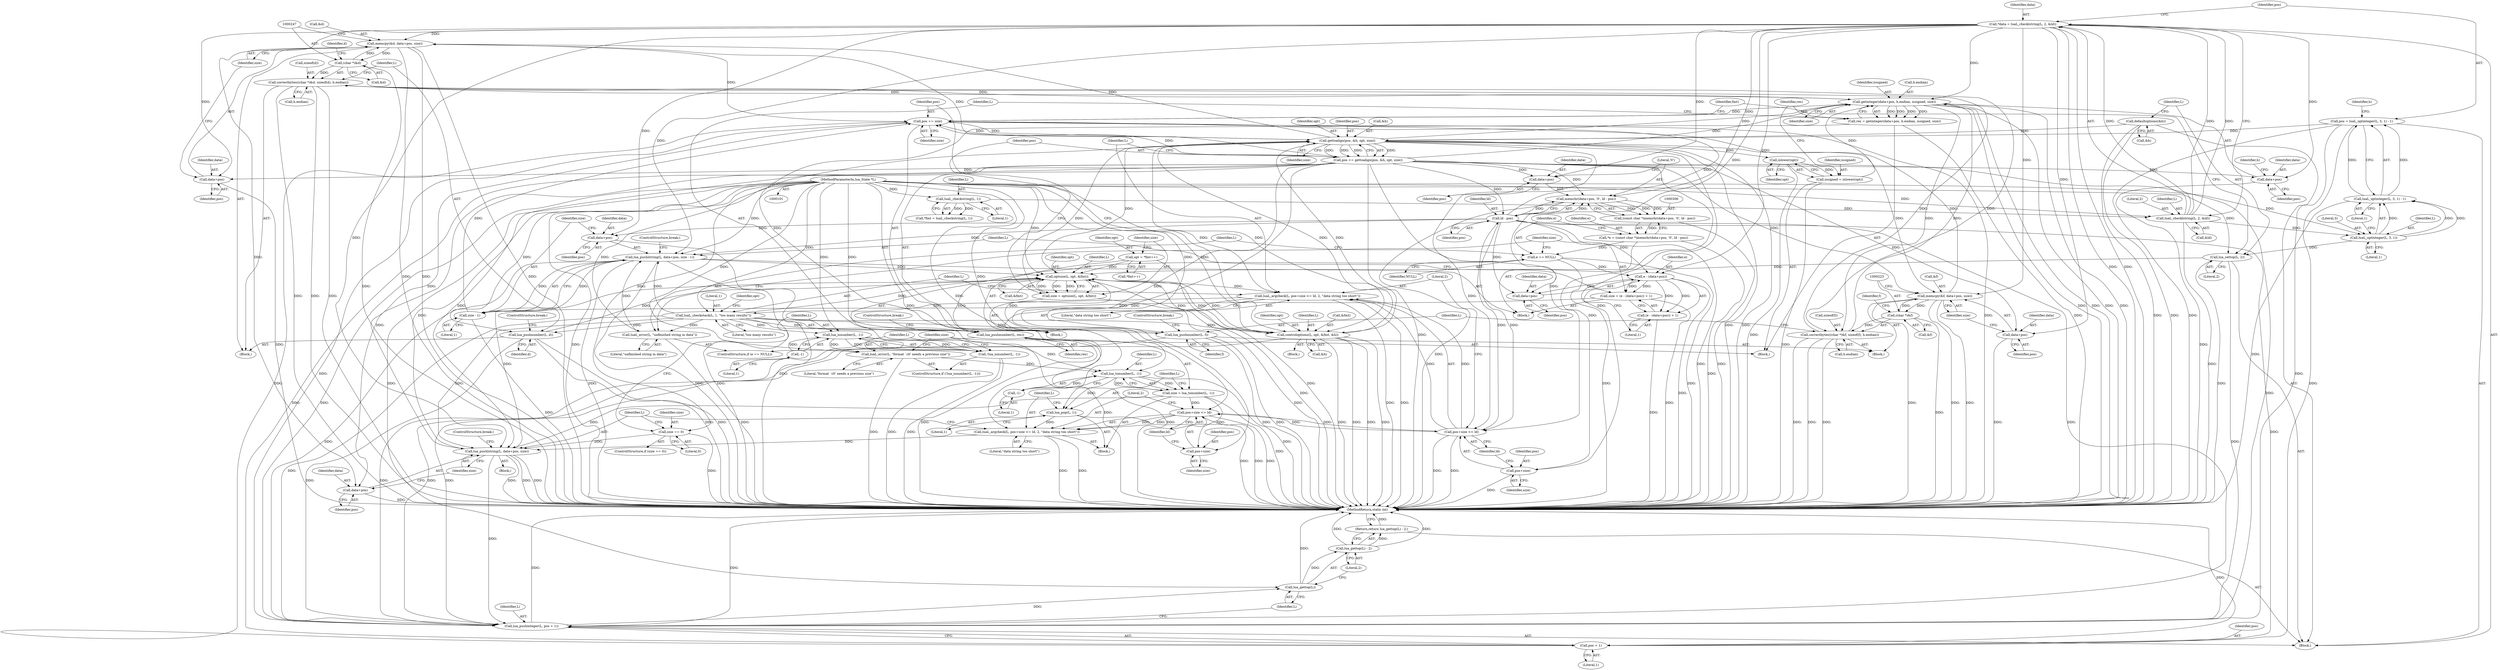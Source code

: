 digraph "1_redis_1eb08bcd4634ae42ec45e8284923ac048beaa4c3@API" {
"1000238" [label="(Call,memcpy(&d, data+pos, size))"];
"1000246" [label="(Call,(char *)&d)"];
"1000238" [label="(Call,memcpy(&d, data+pos, size))"];
"1000113" [label="(Call,*data = luaL_checklstring(L, 2, &ld))"];
"1000115" [label="(Call,luaL_checklstring(L, 2, &ld))"];
"1000108" [label="(Call,luaL_checkstring(L, 1))"];
"1000102" [label="(MethodParameterIn,lua_State *L)"];
"1000153" [label="(Call,pos += gettoalign(pos, &h, opt, size))"];
"1000155" [label="(Call,gettoalign(pos, &h, opt, size))"];
"1000348" [label="(Call,pos += size)"];
"1000293" [label="(Call,lua_pushlstring(L, data+pos, size))"];
"1000284" [label="(Call,luaL_argcheck(L, pos+size <= ld, 2, \"data string too short\"))"];
"1000281" [label="(Call,lua_pop(L, 1))"];
"1000277" [label="(Call,lua_tonumber(L, -1))"];
"1000268" [label="(Call,lua_isnumber(L, -1))"];
"1000170" [label="(Call,luaL_checkstack(L, 1, \"too many results\"))"];
"1000161" [label="(Call,luaL_argcheck(L, pos+size <= ld, 2, \"data string too short\"))"];
"1000148" [label="(Call,optsize(L, opt, &fmt))"];
"1000331" [label="(Call,lua_pushlstring(L, data+pos, size - 1))"];
"1000319" [label="(Call,luaL_error(L, \"unfinished string in data\"))"];
"1000312" [label="(Call,ld - pos)"];
"1000163" [label="(Call,pos+size <= ld)"];
"1000286" [label="(Call,pos+size <= ld)"];
"1000275" [label="(Call,size = lua_tonumber(L, -1))"];
"1000336" [label="(Call,size - 1)"];
"1000322" [label="(Call,size = (e - (data+pos)) + 1)"];
"1000325" [label="(Call,e - (data+pos))"];
"1000316" [label="(Call,e == NULL)"];
"1000303" [label="(Call,*e = (const char *)memchr(data+pos, '\0', ld - pos))"];
"1000305" [label="(Call,(const char *)memchr(data+pos, '\0', ld - pos))"];
"1000307" [label="(Call,memchr(data+pos, '\0', ld - pos))"];
"1000341" [label="(Call,controloptions(L, opt, &fmt, &h))"];
"1000231" [label="(Call,lua_pushnumber(L, f))"];
"1000132" [label="(Call,lua_settop(L, 2))"];
"1000124" [label="(Call,luaL_optinteger(L, 3, 1))"];
"1000204" [label="(Call,lua_pushnumber(L, res))"];
"1000193" [label="(Call,res = getinteger(data+pos, h.endian, issigned, size))"];
"1000195" [label="(Call,getinteger(data+pos, h.endian, issigned, size))"];
"1000221" [label="(Call,correctbytes((char *)&f, sizeof(f), h.endian))"];
"1000222" [label="(Call,(char *)&f)"];
"1000214" [label="(Call,memcpy(&f, data+pos, size))"];
"1000245" [label="(Call,correctbytes((char *)&d, sizeof(d), h.endian))"];
"1000188" [label="(Call,issigned = islower(opt))"];
"1000190" [label="(Call,islower(opt))"];
"1000255" [label="(Call,lua_pushnumber(L, d))"];
"1000140" [label="(Call,opt = *fmt++)"];
"1000270" [label="(Call,-1)"];
"1000272" [label="(Call,luaL_error(L, \"format `c0' needs a previous size\"))"];
"1000279" [label="(Call,-1)"];
"1000262" [label="(Call,size == 0)"];
"1000121" [label="(Call,pos = luaL_optinteger(L, 3, 1) - 1)"];
"1000123" [label="(Call,luaL_optinteger(L, 3, 1) - 1)"];
"1000129" [label="(Call,defaultoptions(&h))"];
"1000146" [label="(Call,size = optsize(L, opt, &fmt))"];
"1000351" [label="(Call,lua_pushinteger(L, pos + 1))"];
"1000358" [label="(Call,lua_gettop(L))"];
"1000357" [label="(Call,lua_gettop(L) - 2)"];
"1000356" [label="(Return,return lua_gettop(L) - 2;)"];
"1000267" [label="(Call,!lua_isnumber(L, -1))"];
"1000287" [label="(Call,pos+size)"];
"1000324" [label="(Call,(e - (data+pos)) + 1)"];
"1000327" [label="(Call,data+pos)"];
"1000333" [label="(Call,data+pos)"];
"1000353" [label="(Call,pos + 1)"];
"1000164" [label="(Call,pos+size)"];
"1000196" [label="(Call,data+pos)"];
"1000217" [label="(Call,data+pos)"];
"1000241" [label="(Call,data+pos)"];
"1000295" [label="(Call,data+pos)"];
"1000308" [label="(Call,data+pos)"];
"1000204" [label="(Call,lua_pushnumber(L, res))"];
"1000335" [label="(Identifier,pos)"];
"1000161" [label="(Call,luaL_argcheck(L, pos+size <= ld, 2, \"data string too short\"))"];
"1000170" [label="(Call,luaL_checkstack(L, 1, \"too many results\"))"];
"1000191" [label="(Identifier,opt)"];
"1000257" [label="(Identifier,d)"];
"1000296" [label="(Identifier,data)"];
"1000217" [label="(Call,data+pos)"];
"1000284" [label="(Call,luaL_argcheck(L, pos+size <= ld, 2, \"data string too short\"))"];
"1000149" [label="(Identifier,L)"];
"1000343" [label="(Identifier,opt)"];
"1000153" [label="(Call,pos += gettoalign(pos, &h, opt, size))"];
"1000297" [label="(Identifier,pos)"];
"1000194" [label="(Identifier,res)"];
"1000255" [label="(Call,lua_pushnumber(L, d))"];
"1000198" [label="(Identifier,pos)"];
"1000176" [label="(Block,)"];
"1000323" [label="(Identifier,size)"];
"1000316" [label="(Call,e == NULL)"];
"1000146" [label="(Call,size = optsize(L, opt, &fmt))"];
"1000337" [label="(Identifier,size)"];
"1000304" [label="(Identifier,e)"];
"1000150" [label="(Identifier,opt)"];
"1000228" [label="(Call,h.endian)"];
"1000265" [label="(Block,)"];
"1000261" [label="(ControlStructure,if (size == 0))"];
"1000248" [label="(Call,&d)"];
"1000154" [label="(Identifier,pos)"];
"1000190" [label="(Call,islower(opt))"];
"1000350" [label="(Identifier,size)"];
"1000151" [label="(Call,&fmt)"];
"1000319" [label="(Call,luaL_error(L, \"unfinished string in data\"))"];
"1000126" [label="(Literal,3)"];
"1000263" [label="(Identifier,size)"];
"1000299" [label="(ControlStructure,break;)"];
"1000256" [label="(Identifier,L)"];
"1000147" [label="(Identifier,size)"];
"1000278" [label="(Identifier,L)"];
"1000121" [label="(Call,pos = luaL_optinteger(L, 3, 1) - 1)"];
"1000206" [label="(Identifier,res)"];
"1000132" [label="(Call,lua_settop(L, 2))"];
"1000266" [label="(ControlStructure,if (!lua_isnumber(L, -1)))"];
"1000313" [label="(Identifier,ld)"];
"1000285" [label="(Identifier,L)"];
"1000133" [label="(Identifier,L)"];
"1000102" [label="(MethodParameterIn,lua_State *L)"];
"1000137" [label="(Identifier,fmt)"];
"1000358" [label="(Call,lua_gettop(L))"];
"1000238" [label="(Call,memcpy(&d, data+pos, size))"];
"1000227" [label="(Identifier,f)"];
"1000311" [label="(Literal,'\0')"];
"1000165" [label="(Identifier,pos)"];
"1000239" [label="(Call,&d)"];
"1000159" [label="(Identifier,opt)"];
"1000356" [label="(Return,return lua_gettop(L) - 2;)"];
"1000244" [label="(Identifier,size)"];
"1000270" [label="(Call,-1)"];
"1000258" [label="(ControlStructure,break;)"];
"1000251" [label="(Identifier,d)"];
"1000202" [label="(Identifier,issigned)"];
"1000291" [label="(Literal,2)"];
"1000315" [label="(ControlStructure,if (e == NULL))"];
"1000193" [label="(Call,res = getinteger(data+pos, h.endian, issigned, size))"];
"1000141" [label="(Identifier,opt)"];
"1000328" [label="(Identifier,data)"];
"1000354" [label="(Identifier,pos)"];
"1000219" [label="(Identifier,pos)"];
"1000289" [label="(Identifier,size)"];
"1000336" [label="(Call,size - 1)"];
"1000156" [label="(Identifier,pos)"];
"1000314" [label="(Identifier,pos)"];
"1000127" [label="(Literal,1)"];
"1000293" [label="(Call,lua_pushlstring(L, data+pos, size))"];
"1000224" [label="(Call,&f)"];
"1000334" [label="(Identifier,data)"];
"1000267" [label="(Call,!lua_isnumber(L, -1))"];
"1000346" [label="(Call,&h)"];
"1000207" [label="(ControlStructure,break;)"];
"1000277" [label="(Call,lua_tonumber(L, -1))"];
"1000167" [label="(Identifier,ld)"];
"1000188" [label="(Call,issigned = islower(opt))"];
"1000295" [label="(Call,data+pos)"];
"1000333" [label="(Call,data+pos)"];
"1000124" [label="(Call,luaL_optinteger(L, 3, 1))"];
"1000199" [label="(Call,h.endian)"];
"1000226" [label="(Call,sizeof(f))"];
"1000264" [label="(Literal,0)"];
"1000325" [label="(Call,e - (data+pos))"];
"1000242" [label="(Identifier,data)"];
"1000320" [label="(Identifier,L)"];
"1000283" [label="(Literal,1)"];
"1000332" [label="(Identifier,L)"];
"1000338" [label="(Literal,1)"];
"1000352" [label="(Identifier,L)"];
"1000331" [label="(Call,lua_pushlstring(L, data+pos, size - 1))"];
"1000329" [label="(Identifier,pos)"];
"1000171" [label="(Identifier,L)"];
"1000215" [label="(Call,&f)"];
"1000243" [label="(Identifier,pos)"];
"1000290" [label="(Identifier,ld)"];
"1000305" [label="(Call,(const char *)memchr(data+pos, '\0', ld - pos))"];
"1000327" [label="(Call,data+pos)"];
"1000175" [label="(Identifier,opt)"];
"1000166" [label="(Identifier,size)"];
"1000246" [label="(Call,(char *)&d)"];
"1000212" [label="(Block,)"];
"1000196" [label="(Call,data+pos)"];
"1000125" [label="(Identifier,L)"];
"1000160" [label="(Identifier,size)"];
"1000195" [label="(Call,getinteger(data+pos, h.endian, issigned, size))"];
"1000234" [label="(ControlStructure,break;)"];
"1000342" [label="(Identifier,L)"];
"1000218" [label="(Identifier,data)"];
"1000361" [label="(MethodReturn,static int)"];
"1000122" [label="(Identifier,pos)"];
"1000303" [label="(Call,*e = (const char *)memchr(data+pos, '\0', ld - pos))"];
"1000351" [label="(Call,lua_pushinteger(L, pos + 1))"];
"1000339" [label="(ControlStructure,break;)"];
"1000279" [label="(Call,-1)"];
"1000250" [label="(Call,sizeof(d))"];
"1000310" [label="(Identifier,pos)"];
"1000355" [label="(Literal,1)"];
"1000214" [label="(Call,memcpy(&f, data+pos, size))"];
"1000189" [label="(Identifier,issigned)"];
"1000280" [label="(Literal,1)"];
"1000312" [label="(Call,ld - pos)"];
"1000241" [label="(Call,data+pos)"];
"1000205" [label="(Identifier,L)"];
"1000221" [label="(Call,correctbytes((char *)&f, sizeof(f), h.endian))"];
"1000330" [label="(Literal,1)"];
"1000129" [label="(Call,defaultoptions(&h))"];
"1000281" [label="(Call,lua_pop(L, 1))"];
"1000110" [label="(Literal,1)"];
"1000109" [label="(Identifier,L)"];
"1000260" [label="(Block,)"];
"1000148" [label="(Call,optsize(L, opt, &fmt))"];
"1000162" [label="(Identifier,L)"];
"1000309" [label="(Identifier,data)"];
"1000113" [label="(Call,*data = luaL_checklstring(L, 2, &ld))"];
"1000231" [label="(Call,lua_pushnumber(L, f))"];
"1000117" [label="(Literal,2)"];
"1000142" [label="(Call,*fmt++)"];
"1000288" [label="(Identifier,pos)"];
"1000169" [label="(Literal,\"data string too short\")"];
"1000318" [label="(Identifier,NULL)"];
"1000233" [label="(Identifier,f)"];
"1000341" [label="(Call,controloptions(L, opt, &fmt, &h))"];
"1000307" [label="(Call,memchr(data+pos, '\0', ld - pos))"];
"1000301" [label="(Block,)"];
"1000115" [label="(Call,luaL_checklstring(L, 2, &ld))"];
"1000360" [label="(Literal,2)"];
"1000321" [label="(Literal,\"unfinished string in data\")"];
"1000282" [label="(Identifier,L)"];
"1000294" [label="(Identifier,L)"];
"1000349" [label="(Identifier,pos)"];
"1000128" [label="(Literal,1)"];
"1000268" [label="(Call,lua_isnumber(L, -1))"];
"1000322" [label="(Call,size = (e - (data+pos)) + 1)"];
"1000186" [label="(Block,)"];
"1000274" [label="(Literal,\"format `c0' needs a previous size\")"];
"1000232" [label="(Identifier,L)"];
"1000197" [label="(Identifier,data)"];
"1000359" [label="(Identifier,L)"];
"1000164" [label="(Call,pos+size)"];
"1000138" [label="(Block,)"];
"1000348" [label="(Call,pos += size)"];
"1000275" [label="(Call,size = lua_tonumber(L, -1))"];
"1000155" [label="(Call,gettoalign(pos, &h, opt, size))"];
"1000273" [label="(Identifier,L)"];
"1000203" [label="(Identifier,size)"];
"1000286" [label="(Call,pos+size <= ld)"];
"1000262" [label="(Call,size == 0)"];
"1000357" [label="(Call,lua_gettop(L) - 2)"];
"1000163" [label="(Call,pos+size <= ld)"];
"1000173" [label="(Literal,\"too many results\")"];
"1000245" [label="(Call,correctbytes((char *)&d, sizeof(d), h.endian))"];
"1000236" [label="(Block,)"];
"1000157" [label="(Call,&h)"];
"1000123" [label="(Call,luaL_optinteger(L, 3, 1) - 1)"];
"1000272" [label="(Call,luaL_error(L, \"format `c0' needs a previous size\"))"];
"1000353" [label="(Call,pos + 1)"];
"1000271" [label="(Literal,1)"];
"1000269" [label="(Identifier,L)"];
"1000114" [label="(Identifier,data)"];
"1000220" [label="(Identifier,size)"];
"1000287" [label="(Call,pos+size)"];
"1000298" [label="(Identifier,size)"];
"1000200" [label="(Identifier,h)"];
"1000317" [label="(Identifier,e)"];
"1000106" [label="(Call,*fmt = luaL_checkstring(L, 1))"];
"1000222" [label="(Call,(char *)&f)"];
"1000292" [label="(Literal,\"data string too short\")"];
"1000103" [label="(Block,)"];
"1000308" [label="(Call,data+pos)"];
"1000344" [label="(Call,&fmt)"];
"1000324" [label="(Call,(e - (data+pos)) + 1)"];
"1000252" [label="(Call,h.endian)"];
"1000130" [label="(Call,&h)"];
"1000108" [label="(Call,luaL_checkstring(L, 1))"];
"1000140" [label="(Call,opt = *fmt++)"];
"1000134" [label="(Literal,2)"];
"1000276" [label="(Identifier,size)"];
"1000116" [label="(Identifier,L)"];
"1000168" [label="(Literal,2)"];
"1000172" [label="(Literal,1)"];
"1000118" [label="(Call,&ld)"];
"1000131" [label="(Identifier,h)"];
"1000326" [label="(Identifier,e)"];
"1000238" -> "1000236"  [label="AST: "];
"1000238" -> "1000244"  [label="CFG: "];
"1000239" -> "1000238"  [label="AST: "];
"1000241" -> "1000238"  [label="AST: "];
"1000244" -> "1000238"  [label="AST: "];
"1000247" -> "1000238"  [label="CFG: "];
"1000238" -> "1000361"  [label="DDG: "];
"1000238" -> "1000361"  [label="DDG: "];
"1000238" -> "1000361"  [label="DDG: "];
"1000246" -> "1000238"  [label="DDG: "];
"1000113" -> "1000238"  [label="DDG: "];
"1000153" -> "1000238"  [label="DDG: "];
"1000155" -> "1000238"  [label="DDG: "];
"1000238" -> "1000246"  [label="DDG: "];
"1000238" -> "1000348"  [label="DDG: "];
"1000246" -> "1000245"  [label="AST: "];
"1000246" -> "1000248"  [label="CFG: "];
"1000247" -> "1000246"  [label="AST: "];
"1000248" -> "1000246"  [label="AST: "];
"1000251" -> "1000246"  [label="CFG: "];
"1000246" -> "1000361"  [label="DDG: "];
"1000246" -> "1000245"  [label="DDG: "];
"1000113" -> "1000103"  [label="AST: "];
"1000113" -> "1000115"  [label="CFG: "];
"1000114" -> "1000113"  [label="AST: "];
"1000115" -> "1000113"  [label="AST: "];
"1000122" -> "1000113"  [label="CFG: "];
"1000113" -> "1000361"  [label="DDG: "];
"1000113" -> "1000361"  [label="DDG: "];
"1000115" -> "1000113"  [label="DDG: "];
"1000115" -> "1000113"  [label="DDG: "];
"1000115" -> "1000113"  [label="DDG: "];
"1000113" -> "1000195"  [label="DDG: "];
"1000113" -> "1000196"  [label="DDG: "];
"1000113" -> "1000214"  [label="DDG: "];
"1000113" -> "1000217"  [label="DDG: "];
"1000113" -> "1000241"  [label="DDG: "];
"1000113" -> "1000293"  [label="DDG: "];
"1000113" -> "1000295"  [label="DDG: "];
"1000113" -> "1000307"  [label="DDG: "];
"1000113" -> "1000308"  [label="DDG: "];
"1000113" -> "1000325"  [label="DDG: "];
"1000113" -> "1000327"  [label="DDG: "];
"1000113" -> "1000331"  [label="DDG: "];
"1000113" -> "1000333"  [label="DDG: "];
"1000115" -> "1000118"  [label="CFG: "];
"1000116" -> "1000115"  [label="AST: "];
"1000117" -> "1000115"  [label="AST: "];
"1000118" -> "1000115"  [label="AST: "];
"1000115" -> "1000361"  [label="DDG: "];
"1000108" -> "1000115"  [label="DDG: "];
"1000102" -> "1000115"  [label="DDG: "];
"1000115" -> "1000124"  [label="DDG: "];
"1000108" -> "1000106"  [label="AST: "];
"1000108" -> "1000110"  [label="CFG: "];
"1000109" -> "1000108"  [label="AST: "];
"1000110" -> "1000108"  [label="AST: "];
"1000106" -> "1000108"  [label="CFG: "];
"1000108" -> "1000106"  [label="DDG: "];
"1000108" -> "1000106"  [label="DDG: "];
"1000102" -> "1000108"  [label="DDG: "];
"1000102" -> "1000101"  [label="AST: "];
"1000102" -> "1000361"  [label="DDG: "];
"1000102" -> "1000124"  [label="DDG: "];
"1000102" -> "1000132"  [label="DDG: "];
"1000102" -> "1000148"  [label="DDG: "];
"1000102" -> "1000161"  [label="DDG: "];
"1000102" -> "1000170"  [label="DDG: "];
"1000102" -> "1000204"  [label="DDG: "];
"1000102" -> "1000231"  [label="DDG: "];
"1000102" -> "1000255"  [label="DDG: "];
"1000102" -> "1000268"  [label="DDG: "];
"1000102" -> "1000272"  [label="DDG: "];
"1000102" -> "1000277"  [label="DDG: "];
"1000102" -> "1000281"  [label="DDG: "];
"1000102" -> "1000284"  [label="DDG: "];
"1000102" -> "1000293"  [label="DDG: "];
"1000102" -> "1000319"  [label="DDG: "];
"1000102" -> "1000331"  [label="DDG: "];
"1000102" -> "1000341"  [label="DDG: "];
"1000102" -> "1000351"  [label="DDG: "];
"1000102" -> "1000358"  [label="DDG: "];
"1000153" -> "1000138"  [label="AST: "];
"1000153" -> "1000155"  [label="CFG: "];
"1000154" -> "1000153"  [label="AST: "];
"1000155" -> "1000153"  [label="AST: "];
"1000162" -> "1000153"  [label="CFG: "];
"1000153" -> "1000361"  [label="DDG: "];
"1000155" -> "1000153"  [label="DDG: "];
"1000155" -> "1000153"  [label="DDG: "];
"1000155" -> "1000153"  [label="DDG: "];
"1000155" -> "1000153"  [label="DDG: "];
"1000153" -> "1000163"  [label="DDG: "];
"1000153" -> "1000164"  [label="DDG: "];
"1000153" -> "1000195"  [label="DDG: "];
"1000153" -> "1000196"  [label="DDG: "];
"1000153" -> "1000214"  [label="DDG: "];
"1000153" -> "1000217"  [label="DDG: "];
"1000153" -> "1000241"  [label="DDG: "];
"1000153" -> "1000286"  [label="DDG: "];
"1000153" -> "1000287"  [label="DDG: "];
"1000153" -> "1000293"  [label="DDG: "];
"1000153" -> "1000295"  [label="DDG: "];
"1000153" -> "1000307"  [label="DDG: "];
"1000153" -> "1000308"  [label="DDG: "];
"1000153" -> "1000312"  [label="DDG: "];
"1000153" -> "1000348"  [label="DDG: "];
"1000153" -> "1000351"  [label="DDG: "];
"1000153" -> "1000353"  [label="DDG: "];
"1000155" -> "1000160"  [label="CFG: "];
"1000156" -> "1000155"  [label="AST: "];
"1000157" -> "1000155"  [label="AST: "];
"1000159" -> "1000155"  [label="AST: "];
"1000160" -> "1000155"  [label="AST: "];
"1000155" -> "1000361"  [label="DDG: "];
"1000155" -> "1000361"  [label="DDG: "];
"1000348" -> "1000155"  [label="DDG: "];
"1000121" -> "1000155"  [label="DDG: "];
"1000129" -> "1000155"  [label="DDG: "];
"1000341" -> "1000155"  [label="DDG: "];
"1000148" -> "1000155"  [label="DDG: "];
"1000146" -> "1000155"  [label="DDG: "];
"1000155" -> "1000163"  [label="DDG: "];
"1000155" -> "1000164"  [label="DDG: "];
"1000155" -> "1000190"  [label="DDG: "];
"1000155" -> "1000195"  [label="DDG: "];
"1000155" -> "1000214"  [label="DDG: "];
"1000155" -> "1000262"  [label="DDG: "];
"1000155" -> "1000341"  [label="DDG: "];
"1000155" -> "1000341"  [label="DDG: "];
"1000155" -> "1000348"  [label="DDG: "];
"1000348" -> "1000138"  [label="AST: "];
"1000348" -> "1000350"  [label="CFG: "];
"1000349" -> "1000348"  [label="AST: "];
"1000350" -> "1000348"  [label="AST: "];
"1000137" -> "1000348"  [label="CFG: "];
"1000348" -> "1000361"  [label="DDG: "];
"1000293" -> "1000348"  [label="DDG: "];
"1000195" -> "1000348"  [label="DDG: "];
"1000214" -> "1000348"  [label="DDG: "];
"1000336" -> "1000348"  [label="DDG: "];
"1000312" -> "1000348"  [label="DDG: "];
"1000348" -> "1000351"  [label="DDG: "];
"1000348" -> "1000353"  [label="DDG: "];
"1000293" -> "1000260"  [label="AST: "];
"1000293" -> "1000298"  [label="CFG: "];
"1000294" -> "1000293"  [label="AST: "];
"1000295" -> "1000293"  [label="AST: "];
"1000298" -> "1000293"  [label="AST: "];
"1000299" -> "1000293"  [label="CFG: "];
"1000293" -> "1000361"  [label="DDG: "];
"1000293" -> "1000361"  [label="DDG: "];
"1000293" -> "1000361"  [label="DDG: "];
"1000293" -> "1000148"  [label="DDG: "];
"1000284" -> "1000293"  [label="DDG: "];
"1000170" -> "1000293"  [label="DDG: "];
"1000262" -> "1000293"  [label="DDG: "];
"1000275" -> "1000293"  [label="DDG: "];
"1000293" -> "1000351"  [label="DDG: "];
"1000284" -> "1000265"  [label="AST: "];
"1000284" -> "1000292"  [label="CFG: "];
"1000285" -> "1000284"  [label="AST: "];
"1000286" -> "1000284"  [label="AST: "];
"1000291" -> "1000284"  [label="AST: "];
"1000292" -> "1000284"  [label="AST: "];
"1000294" -> "1000284"  [label="CFG: "];
"1000284" -> "1000361"  [label="DDG: "];
"1000284" -> "1000361"  [label="DDG: "];
"1000281" -> "1000284"  [label="DDG: "];
"1000286" -> "1000284"  [label="DDG: "];
"1000286" -> "1000284"  [label="DDG: "];
"1000281" -> "1000265"  [label="AST: "];
"1000281" -> "1000283"  [label="CFG: "];
"1000282" -> "1000281"  [label="AST: "];
"1000283" -> "1000281"  [label="AST: "];
"1000285" -> "1000281"  [label="CFG: "];
"1000281" -> "1000361"  [label="DDG: "];
"1000277" -> "1000281"  [label="DDG: "];
"1000277" -> "1000275"  [label="AST: "];
"1000277" -> "1000279"  [label="CFG: "];
"1000278" -> "1000277"  [label="AST: "];
"1000279" -> "1000277"  [label="AST: "];
"1000275" -> "1000277"  [label="CFG: "];
"1000277" -> "1000361"  [label="DDG: "];
"1000277" -> "1000275"  [label="DDG: "];
"1000277" -> "1000275"  [label="DDG: "];
"1000268" -> "1000277"  [label="DDG: "];
"1000272" -> "1000277"  [label="DDG: "];
"1000279" -> "1000277"  [label="DDG: "];
"1000268" -> "1000267"  [label="AST: "];
"1000268" -> "1000270"  [label="CFG: "];
"1000269" -> "1000268"  [label="AST: "];
"1000270" -> "1000268"  [label="AST: "];
"1000267" -> "1000268"  [label="CFG: "];
"1000268" -> "1000267"  [label="DDG: "];
"1000268" -> "1000267"  [label="DDG: "];
"1000170" -> "1000268"  [label="DDG: "];
"1000270" -> "1000268"  [label="DDG: "];
"1000268" -> "1000272"  [label="DDG: "];
"1000170" -> "1000138"  [label="AST: "];
"1000170" -> "1000173"  [label="CFG: "];
"1000171" -> "1000170"  [label="AST: "];
"1000172" -> "1000170"  [label="AST: "];
"1000173" -> "1000170"  [label="AST: "];
"1000175" -> "1000170"  [label="CFG: "];
"1000170" -> "1000361"  [label="DDG: "];
"1000170" -> "1000148"  [label="DDG: "];
"1000161" -> "1000170"  [label="DDG: "];
"1000170" -> "1000204"  [label="DDG: "];
"1000170" -> "1000231"  [label="DDG: "];
"1000170" -> "1000255"  [label="DDG: "];
"1000170" -> "1000319"  [label="DDG: "];
"1000170" -> "1000331"  [label="DDG: "];
"1000170" -> "1000341"  [label="DDG: "];
"1000170" -> "1000351"  [label="DDG: "];
"1000161" -> "1000138"  [label="AST: "];
"1000161" -> "1000169"  [label="CFG: "];
"1000162" -> "1000161"  [label="AST: "];
"1000163" -> "1000161"  [label="AST: "];
"1000168" -> "1000161"  [label="AST: "];
"1000169" -> "1000161"  [label="AST: "];
"1000171" -> "1000161"  [label="CFG: "];
"1000161" -> "1000361"  [label="DDG: "];
"1000161" -> "1000361"  [label="DDG: "];
"1000148" -> "1000161"  [label="DDG: "];
"1000163" -> "1000161"  [label="DDG: "];
"1000163" -> "1000161"  [label="DDG: "];
"1000148" -> "1000146"  [label="AST: "];
"1000148" -> "1000151"  [label="CFG: "];
"1000149" -> "1000148"  [label="AST: "];
"1000150" -> "1000148"  [label="AST: "];
"1000151" -> "1000148"  [label="AST: "];
"1000146" -> "1000148"  [label="CFG: "];
"1000148" -> "1000361"  [label="DDG: "];
"1000148" -> "1000146"  [label="DDG: "];
"1000148" -> "1000146"  [label="DDG: "];
"1000148" -> "1000146"  [label="DDG: "];
"1000331" -> "1000148"  [label="DDG: "];
"1000341" -> "1000148"  [label="DDG: "];
"1000341" -> "1000148"  [label="DDG: "];
"1000231" -> "1000148"  [label="DDG: "];
"1000132" -> "1000148"  [label="DDG: "];
"1000204" -> "1000148"  [label="DDG: "];
"1000255" -> "1000148"  [label="DDG: "];
"1000140" -> "1000148"  [label="DDG: "];
"1000148" -> "1000341"  [label="DDG: "];
"1000331" -> "1000301"  [label="AST: "];
"1000331" -> "1000336"  [label="CFG: "];
"1000332" -> "1000331"  [label="AST: "];
"1000333" -> "1000331"  [label="AST: "];
"1000336" -> "1000331"  [label="AST: "];
"1000339" -> "1000331"  [label="CFG: "];
"1000331" -> "1000361"  [label="DDG: "];
"1000331" -> "1000361"  [label="DDG: "];
"1000331" -> "1000361"  [label="DDG: "];
"1000319" -> "1000331"  [label="DDG: "];
"1000312" -> "1000331"  [label="DDG: "];
"1000336" -> "1000331"  [label="DDG: "];
"1000336" -> "1000331"  [label="DDG: "];
"1000331" -> "1000351"  [label="DDG: "];
"1000319" -> "1000315"  [label="AST: "];
"1000319" -> "1000321"  [label="CFG: "];
"1000320" -> "1000319"  [label="AST: "];
"1000321" -> "1000319"  [label="AST: "];
"1000323" -> "1000319"  [label="CFG: "];
"1000319" -> "1000361"  [label="DDG: "];
"1000312" -> "1000307"  [label="AST: "];
"1000312" -> "1000314"  [label="CFG: "];
"1000313" -> "1000312"  [label="AST: "];
"1000314" -> "1000312"  [label="AST: "];
"1000307" -> "1000312"  [label="CFG: "];
"1000312" -> "1000361"  [label="DDG: "];
"1000312" -> "1000163"  [label="DDG: "];
"1000312" -> "1000307"  [label="DDG: "];
"1000312" -> "1000307"  [label="DDG: "];
"1000163" -> "1000312"  [label="DDG: "];
"1000312" -> "1000325"  [label="DDG: "];
"1000312" -> "1000327"  [label="DDG: "];
"1000312" -> "1000333"  [label="DDG: "];
"1000312" -> "1000351"  [label="DDG: "];
"1000312" -> "1000353"  [label="DDG: "];
"1000163" -> "1000167"  [label="CFG: "];
"1000164" -> "1000163"  [label="AST: "];
"1000167" -> "1000163"  [label="AST: "];
"1000168" -> "1000163"  [label="CFG: "];
"1000163" -> "1000361"  [label="DDG: "];
"1000163" -> "1000361"  [label="DDG: "];
"1000286" -> "1000163"  [label="DDG: "];
"1000163" -> "1000286"  [label="DDG: "];
"1000286" -> "1000290"  [label="CFG: "];
"1000287" -> "1000286"  [label="AST: "];
"1000290" -> "1000286"  [label="AST: "];
"1000291" -> "1000286"  [label="CFG: "];
"1000286" -> "1000361"  [label="DDG: "];
"1000286" -> "1000361"  [label="DDG: "];
"1000275" -> "1000286"  [label="DDG: "];
"1000275" -> "1000265"  [label="AST: "];
"1000276" -> "1000275"  [label="AST: "];
"1000282" -> "1000275"  [label="CFG: "];
"1000275" -> "1000361"  [label="DDG: "];
"1000275" -> "1000287"  [label="DDG: "];
"1000336" -> "1000338"  [label="CFG: "];
"1000337" -> "1000336"  [label="AST: "];
"1000338" -> "1000336"  [label="AST: "];
"1000336" -> "1000361"  [label="DDG: "];
"1000322" -> "1000336"  [label="DDG: "];
"1000322" -> "1000301"  [label="AST: "];
"1000322" -> "1000324"  [label="CFG: "];
"1000323" -> "1000322"  [label="AST: "];
"1000324" -> "1000322"  [label="AST: "];
"1000332" -> "1000322"  [label="CFG: "];
"1000322" -> "1000361"  [label="DDG: "];
"1000325" -> "1000322"  [label="DDG: "];
"1000325" -> "1000322"  [label="DDG: "];
"1000325" -> "1000324"  [label="AST: "];
"1000325" -> "1000327"  [label="CFG: "];
"1000326" -> "1000325"  [label="AST: "];
"1000327" -> "1000325"  [label="AST: "];
"1000330" -> "1000325"  [label="CFG: "];
"1000325" -> "1000361"  [label="DDG: "];
"1000325" -> "1000324"  [label="DDG: "];
"1000325" -> "1000324"  [label="DDG: "];
"1000316" -> "1000325"  [label="DDG: "];
"1000316" -> "1000315"  [label="AST: "];
"1000316" -> "1000318"  [label="CFG: "];
"1000317" -> "1000316"  [label="AST: "];
"1000318" -> "1000316"  [label="AST: "];
"1000320" -> "1000316"  [label="CFG: "];
"1000323" -> "1000316"  [label="CFG: "];
"1000316" -> "1000361"  [label="DDG: "];
"1000316" -> "1000361"  [label="DDG: "];
"1000303" -> "1000316"  [label="DDG: "];
"1000303" -> "1000301"  [label="AST: "];
"1000303" -> "1000305"  [label="CFG: "];
"1000304" -> "1000303"  [label="AST: "];
"1000305" -> "1000303"  [label="AST: "];
"1000317" -> "1000303"  [label="CFG: "];
"1000303" -> "1000361"  [label="DDG: "];
"1000305" -> "1000303"  [label="DDG: "];
"1000305" -> "1000307"  [label="CFG: "];
"1000306" -> "1000305"  [label="AST: "];
"1000307" -> "1000305"  [label="AST: "];
"1000305" -> "1000361"  [label="DDG: "];
"1000307" -> "1000305"  [label="DDG: "];
"1000307" -> "1000305"  [label="DDG: "];
"1000307" -> "1000305"  [label="DDG: "];
"1000308" -> "1000307"  [label="AST: "];
"1000311" -> "1000307"  [label="AST: "];
"1000307" -> "1000361"  [label="DDG: "];
"1000341" -> "1000176"  [label="AST: "];
"1000341" -> "1000346"  [label="CFG: "];
"1000342" -> "1000341"  [label="AST: "];
"1000343" -> "1000341"  [label="AST: "];
"1000344" -> "1000341"  [label="AST: "];
"1000346" -> "1000341"  [label="AST: "];
"1000349" -> "1000341"  [label="CFG: "];
"1000341" -> "1000361"  [label="DDG: "];
"1000341" -> "1000361"  [label="DDG: "];
"1000341" -> "1000361"  [label="DDG: "];
"1000341" -> "1000361"  [label="DDG: "];
"1000341" -> "1000351"  [label="DDG: "];
"1000231" -> "1000212"  [label="AST: "];
"1000231" -> "1000233"  [label="CFG: "];
"1000232" -> "1000231"  [label="AST: "];
"1000233" -> "1000231"  [label="AST: "];
"1000234" -> "1000231"  [label="CFG: "];
"1000231" -> "1000361"  [label="DDG: "];
"1000231" -> "1000361"  [label="DDG: "];
"1000231" -> "1000351"  [label="DDG: "];
"1000132" -> "1000103"  [label="AST: "];
"1000132" -> "1000134"  [label="CFG: "];
"1000133" -> "1000132"  [label="AST: "];
"1000134" -> "1000132"  [label="AST: "];
"1000137" -> "1000132"  [label="CFG: "];
"1000132" -> "1000361"  [label="DDG: "];
"1000124" -> "1000132"  [label="DDG: "];
"1000132" -> "1000351"  [label="DDG: "];
"1000124" -> "1000123"  [label="AST: "];
"1000124" -> "1000127"  [label="CFG: "];
"1000125" -> "1000124"  [label="AST: "];
"1000126" -> "1000124"  [label="AST: "];
"1000127" -> "1000124"  [label="AST: "];
"1000128" -> "1000124"  [label="CFG: "];
"1000124" -> "1000123"  [label="DDG: "];
"1000124" -> "1000123"  [label="DDG: "];
"1000124" -> "1000123"  [label="DDG: "];
"1000204" -> "1000186"  [label="AST: "];
"1000204" -> "1000206"  [label="CFG: "];
"1000205" -> "1000204"  [label="AST: "];
"1000206" -> "1000204"  [label="AST: "];
"1000207" -> "1000204"  [label="CFG: "];
"1000204" -> "1000361"  [label="DDG: "];
"1000204" -> "1000361"  [label="DDG: "];
"1000193" -> "1000204"  [label="DDG: "];
"1000204" -> "1000351"  [label="DDG: "];
"1000193" -> "1000186"  [label="AST: "];
"1000193" -> "1000195"  [label="CFG: "];
"1000194" -> "1000193"  [label="AST: "];
"1000195" -> "1000193"  [label="AST: "];
"1000205" -> "1000193"  [label="CFG: "];
"1000193" -> "1000361"  [label="DDG: "];
"1000195" -> "1000193"  [label="DDG: "];
"1000195" -> "1000193"  [label="DDG: "];
"1000195" -> "1000193"  [label="DDG: "];
"1000195" -> "1000193"  [label="DDG: "];
"1000195" -> "1000203"  [label="CFG: "];
"1000196" -> "1000195"  [label="AST: "];
"1000199" -> "1000195"  [label="AST: "];
"1000202" -> "1000195"  [label="AST: "];
"1000203" -> "1000195"  [label="AST: "];
"1000195" -> "1000361"  [label="DDG: "];
"1000195" -> "1000361"  [label="DDG: "];
"1000195" -> "1000361"  [label="DDG: "];
"1000195" -> "1000361"  [label="DDG: "];
"1000221" -> "1000195"  [label="DDG: "];
"1000245" -> "1000195"  [label="DDG: "];
"1000188" -> "1000195"  [label="DDG: "];
"1000195" -> "1000221"  [label="DDG: "];
"1000195" -> "1000245"  [label="DDG: "];
"1000221" -> "1000212"  [label="AST: "];
"1000221" -> "1000228"  [label="CFG: "];
"1000222" -> "1000221"  [label="AST: "];
"1000226" -> "1000221"  [label="AST: "];
"1000228" -> "1000221"  [label="AST: "];
"1000232" -> "1000221"  [label="CFG: "];
"1000221" -> "1000361"  [label="DDG: "];
"1000221" -> "1000361"  [label="DDG: "];
"1000221" -> "1000361"  [label="DDG: "];
"1000222" -> "1000221"  [label="DDG: "];
"1000245" -> "1000221"  [label="DDG: "];
"1000221" -> "1000245"  [label="DDG: "];
"1000222" -> "1000224"  [label="CFG: "];
"1000223" -> "1000222"  [label="AST: "];
"1000224" -> "1000222"  [label="AST: "];
"1000227" -> "1000222"  [label="CFG: "];
"1000222" -> "1000361"  [label="DDG: "];
"1000222" -> "1000214"  [label="DDG: "];
"1000214" -> "1000222"  [label="DDG: "];
"1000214" -> "1000212"  [label="AST: "];
"1000214" -> "1000220"  [label="CFG: "];
"1000215" -> "1000214"  [label="AST: "];
"1000217" -> "1000214"  [label="AST: "];
"1000220" -> "1000214"  [label="AST: "];
"1000223" -> "1000214"  [label="CFG: "];
"1000214" -> "1000361"  [label="DDG: "];
"1000214" -> "1000361"  [label="DDG: "];
"1000214" -> "1000361"  [label="DDG: "];
"1000245" -> "1000236"  [label="AST: "];
"1000245" -> "1000252"  [label="CFG: "];
"1000250" -> "1000245"  [label="AST: "];
"1000252" -> "1000245"  [label="AST: "];
"1000256" -> "1000245"  [label="CFG: "];
"1000245" -> "1000361"  [label="DDG: "];
"1000245" -> "1000361"  [label="DDG: "];
"1000245" -> "1000361"  [label="DDG: "];
"1000188" -> "1000186"  [label="AST: "];
"1000188" -> "1000190"  [label="CFG: "];
"1000189" -> "1000188"  [label="AST: "];
"1000190" -> "1000188"  [label="AST: "];
"1000194" -> "1000188"  [label="CFG: "];
"1000188" -> "1000361"  [label="DDG: "];
"1000190" -> "1000188"  [label="DDG: "];
"1000190" -> "1000191"  [label="CFG: "];
"1000191" -> "1000190"  [label="AST: "];
"1000190" -> "1000361"  [label="DDG: "];
"1000255" -> "1000236"  [label="AST: "];
"1000255" -> "1000257"  [label="CFG: "];
"1000256" -> "1000255"  [label="AST: "];
"1000257" -> "1000255"  [label="AST: "];
"1000258" -> "1000255"  [label="CFG: "];
"1000255" -> "1000361"  [label="DDG: "];
"1000255" -> "1000361"  [label="DDG: "];
"1000255" -> "1000351"  [label="DDG: "];
"1000140" -> "1000138"  [label="AST: "];
"1000140" -> "1000142"  [label="CFG: "];
"1000141" -> "1000140"  [label="AST: "];
"1000142" -> "1000140"  [label="AST: "];
"1000147" -> "1000140"  [label="CFG: "];
"1000140" -> "1000361"  [label="DDG: "];
"1000270" -> "1000271"  [label="CFG: "];
"1000271" -> "1000270"  [label="AST: "];
"1000272" -> "1000266"  [label="AST: "];
"1000272" -> "1000274"  [label="CFG: "];
"1000273" -> "1000272"  [label="AST: "];
"1000274" -> "1000272"  [label="AST: "];
"1000276" -> "1000272"  [label="CFG: "];
"1000272" -> "1000361"  [label="DDG: "];
"1000279" -> "1000280"  [label="CFG: "];
"1000280" -> "1000279"  [label="AST: "];
"1000262" -> "1000261"  [label="AST: "];
"1000262" -> "1000264"  [label="CFG: "];
"1000263" -> "1000262"  [label="AST: "];
"1000264" -> "1000262"  [label="AST: "];
"1000269" -> "1000262"  [label="CFG: "];
"1000294" -> "1000262"  [label="CFG: "];
"1000262" -> "1000361"  [label="DDG: "];
"1000121" -> "1000103"  [label="AST: "];
"1000121" -> "1000123"  [label="CFG: "];
"1000122" -> "1000121"  [label="AST: "];
"1000123" -> "1000121"  [label="AST: "];
"1000131" -> "1000121"  [label="CFG: "];
"1000121" -> "1000361"  [label="DDG: "];
"1000123" -> "1000121"  [label="DDG: "];
"1000123" -> "1000121"  [label="DDG: "];
"1000121" -> "1000351"  [label="DDG: "];
"1000121" -> "1000353"  [label="DDG: "];
"1000123" -> "1000128"  [label="CFG: "];
"1000128" -> "1000123"  [label="AST: "];
"1000123" -> "1000361"  [label="DDG: "];
"1000129" -> "1000103"  [label="AST: "];
"1000129" -> "1000130"  [label="CFG: "];
"1000130" -> "1000129"  [label="AST: "];
"1000133" -> "1000129"  [label="CFG: "];
"1000129" -> "1000361"  [label="DDG: "];
"1000129" -> "1000361"  [label="DDG: "];
"1000146" -> "1000138"  [label="AST: "];
"1000147" -> "1000146"  [label="AST: "];
"1000154" -> "1000146"  [label="CFG: "];
"1000146" -> "1000361"  [label="DDG: "];
"1000351" -> "1000103"  [label="AST: "];
"1000351" -> "1000353"  [label="CFG: "];
"1000352" -> "1000351"  [label="AST: "];
"1000353" -> "1000351"  [label="AST: "];
"1000359" -> "1000351"  [label="CFG: "];
"1000351" -> "1000361"  [label="DDG: "];
"1000351" -> "1000361"  [label="DDG: "];
"1000351" -> "1000358"  [label="DDG: "];
"1000358" -> "1000357"  [label="AST: "];
"1000358" -> "1000359"  [label="CFG: "];
"1000359" -> "1000358"  [label="AST: "];
"1000360" -> "1000358"  [label="CFG: "];
"1000358" -> "1000361"  [label="DDG: "];
"1000358" -> "1000357"  [label="DDG: "];
"1000357" -> "1000356"  [label="AST: "];
"1000357" -> "1000360"  [label="CFG: "];
"1000360" -> "1000357"  [label="AST: "];
"1000356" -> "1000357"  [label="CFG: "];
"1000357" -> "1000361"  [label="DDG: "];
"1000357" -> "1000361"  [label="DDG: "];
"1000357" -> "1000356"  [label="DDG: "];
"1000356" -> "1000103"  [label="AST: "];
"1000361" -> "1000356"  [label="CFG: "];
"1000356" -> "1000361"  [label="DDG: "];
"1000267" -> "1000266"  [label="AST: "];
"1000273" -> "1000267"  [label="CFG: "];
"1000276" -> "1000267"  [label="CFG: "];
"1000267" -> "1000361"  [label="DDG: "];
"1000267" -> "1000361"  [label="DDG: "];
"1000287" -> "1000289"  [label="CFG: "];
"1000288" -> "1000287"  [label="AST: "];
"1000289" -> "1000287"  [label="AST: "];
"1000290" -> "1000287"  [label="CFG: "];
"1000324" -> "1000330"  [label="CFG: "];
"1000330" -> "1000324"  [label="AST: "];
"1000324" -> "1000361"  [label="DDG: "];
"1000327" -> "1000329"  [label="CFG: "];
"1000328" -> "1000327"  [label="AST: "];
"1000329" -> "1000327"  [label="AST: "];
"1000333" -> "1000335"  [label="CFG: "];
"1000334" -> "1000333"  [label="AST: "];
"1000335" -> "1000333"  [label="AST: "];
"1000337" -> "1000333"  [label="CFG: "];
"1000333" -> "1000361"  [label="DDG: "];
"1000353" -> "1000355"  [label="CFG: "];
"1000354" -> "1000353"  [label="AST: "];
"1000355" -> "1000353"  [label="AST: "];
"1000353" -> "1000361"  [label="DDG: "];
"1000164" -> "1000166"  [label="CFG: "];
"1000165" -> "1000164"  [label="AST: "];
"1000166" -> "1000164"  [label="AST: "];
"1000167" -> "1000164"  [label="CFG: "];
"1000164" -> "1000361"  [label="DDG: "];
"1000196" -> "1000198"  [label="CFG: "];
"1000197" -> "1000196"  [label="AST: "];
"1000198" -> "1000196"  [label="AST: "];
"1000200" -> "1000196"  [label="CFG: "];
"1000196" -> "1000361"  [label="DDG: "];
"1000217" -> "1000219"  [label="CFG: "];
"1000218" -> "1000217"  [label="AST: "];
"1000219" -> "1000217"  [label="AST: "];
"1000220" -> "1000217"  [label="CFG: "];
"1000217" -> "1000361"  [label="DDG: "];
"1000241" -> "1000243"  [label="CFG: "];
"1000242" -> "1000241"  [label="AST: "];
"1000243" -> "1000241"  [label="AST: "];
"1000244" -> "1000241"  [label="CFG: "];
"1000241" -> "1000361"  [label="DDG: "];
"1000295" -> "1000297"  [label="CFG: "];
"1000296" -> "1000295"  [label="AST: "];
"1000297" -> "1000295"  [label="AST: "];
"1000298" -> "1000295"  [label="CFG: "];
"1000295" -> "1000361"  [label="DDG: "];
"1000308" -> "1000310"  [label="CFG: "];
"1000309" -> "1000308"  [label="AST: "];
"1000310" -> "1000308"  [label="AST: "];
"1000311" -> "1000308"  [label="CFG: "];
}
